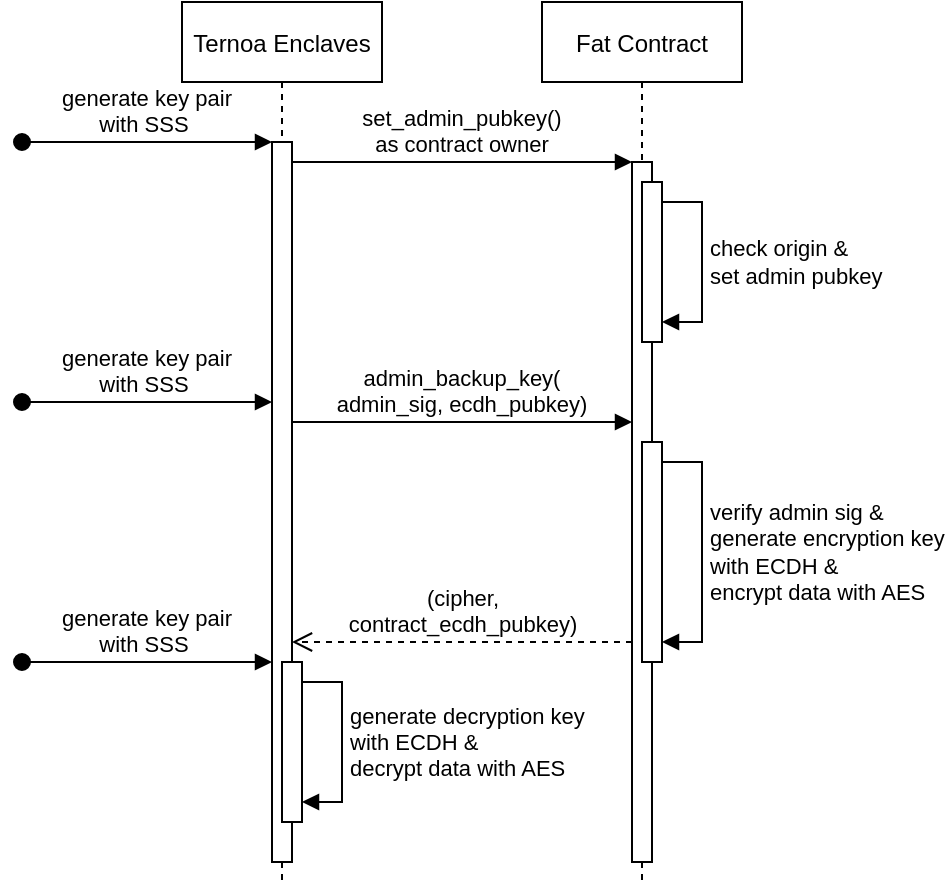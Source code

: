 <mxfile version="19.0.0" type="github">
  <diagram id="kgpKYQtTHZ0yAKxKKP6v" name="Page-1">
    <mxGraphModel dx="786" dy="363" grid="1" gridSize="10" guides="1" tooltips="1" connect="1" arrows="1" fold="1" page="1" pageScale="1" pageWidth="850" pageHeight="1100" math="0" shadow="0">
      <root>
        <mxCell id="0" />
        <mxCell id="1" parent="0" />
        <mxCell id="3nuBFxr9cyL0pnOWT2aG-1" value="Ternoa Enclaves" style="shape=umlLifeline;perimeter=lifelinePerimeter;container=1;collapsible=0;recursiveResize=0;rounded=0;shadow=0;strokeWidth=1;" parent="1" vertex="1">
          <mxGeometry x="120" y="80" width="100" height="440" as="geometry" />
        </mxCell>
        <mxCell id="3nuBFxr9cyL0pnOWT2aG-2" value="" style="points=[];perimeter=orthogonalPerimeter;rounded=0;shadow=0;strokeWidth=1;" parent="3nuBFxr9cyL0pnOWT2aG-1" vertex="1">
          <mxGeometry x="45" y="70" width="10" height="360" as="geometry" />
        </mxCell>
        <mxCell id="3nuBFxr9cyL0pnOWT2aG-3" value="generate key pair&#xa;with SSS " style="verticalAlign=bottom;startArrow=oval;endArrow=block;startSize=8;shadow=0;strokeWidth=1;" parent="3nuBFxr9cyL0pnOWT2aG-1" target="3nuBFxr9cyL0pnOWT2aG-2" edge="1">
          <mxGeometry relative="1" as="geometry">
            <mxPoint x="-80" y="70" as="sourcePoint" />
          </mxGeometry>
        </mxCell>
        <mxCell id="t0Ze-QqLi1YP06bH1r3b-11" value="generate key pair&#xa;with SSS " style="verticalAlign=bottom;startArrow=oval;endArrow=block;startSize=8;shadow=0;strokeWidth=1;" edge="1" parent="3nuBFxr9cyL0pnOWT2aG-1">
          <mxGeometry relative="1" as="geometry">
            <mxPoint x="-80" y="330" as="sourcePoint" />
            <mxPoint x="45" y="330" as="targetPoint" />
          </mxGeometry>
        </mxCell>
        <mxCell id="t0Ze-QqLi1YP06bH1r3b-12" value="" style="points=[];perimeter=orthogonalPerimeter;rounded=0;shadow=0;strokeWidth=1;" vertex="1" parent="3nuBFxr9cyL0pnOWT2aG-1">
          <mxGeometry x="50" y="330" width="10" height="80" as="geometry" />
        </mxCell>
        <mxCell id="t0Ze-QqLi1YP06bH1r3b-13" value="generate decryption key &lt;br&gt;with ECDH &amp;amp;&lt;br&gt;decrypt data with AES" style="edgeStyle=orthogonalEdgeStyle;html=1;align=left;spacingLeft=2;endArrow=block;rounded=0;" edge="1" parent="3nuBFxr9cyL0pnOWT2aG-1" source="t0Ze-QqLi1YP06bH1r3b-12" target="t0Ze-QqLi1YP06bH1r3b-12">
          <mxGeometry relative="1" as="geometry">
            <mxPoint x="80" y="350" as="sourcePoint" />
            <Array as="points">
              <mxPoint x="80" y="340" />
              <mxPoint x="80" y="400" />
            </Array>
            <mxPoint x="80" y="440" as="targetPoint" />
          </mxGeometry>
        </mxCell>
        <mxCell id="3nuBFxr9cyL0pnOWT2aG-5" value="Fat Contract" style="shape=umlLifeline;perimeter=lifelinePerimeter;container=1;collapsible=0;recursiveResize=0;rounded=0;shadow=0;strokeWidth=1;" parent="1" vertex="1">
          <mxGeometry x="300" y="80" width="100" height="440" as="geometry" />
        </mxCell>
        <mxCell id="3nuBFxr9cyL0pnOWT2aG-6" value="" style="points=[];perimeter=orthogonalPerimeter;rounded=0;shadow=0;strokeWidth=1;" parent="3nuBFxr9cyL0pnOWT2aG-5" vertex="1">
          <mxGeometry x="45" y="80" width="10" height="350" as="geometry" />
        </mxCell>
        <mxCell id="3nuBFxr9cyL0pnOWT2aG-4" value="" style="points=[];perimeter=orthogonalPerimeter;rounded=0;shadow=0;strokeWidth=1;" parent="3nuBFxr9cyL0pnOWT2aG-5" vertex="1">
          <mxGeometry x="50" y="90" width="10" height="80" as="geometry" />
        </mxCell>
        <mxCell id="t0Ze-QqLi1YP06bH1r3b-5" value="check origin &amp;amp;&lt;br&gt;set admin pubkey" style="edgeStyle=orthogonalEdgeStyle;html=1;align=left;spacingLeft=2;endArrow=block;rounded=0;" edge="1" target="3nuBFxr9cyL0pnOWT2aG-4" parent="3nuBFxr9cyL0pnOWT2aG-5" source="3nuBFxr9cyL0pnOWT2aG-4">
          <mxGeometry relative="1" as="geometry">
            <mxPoint x="190" y="190" as="sourcePoint" />
            <Array as="points">
              <mxPoint x="80" y="100" />
              <mxPoint x="80" y="160" />
            </Array>
          </mxGeometry>
        </mxCell>
        <mxCell id="t0Ze-QqLi1YP06bH1r3b-8" value="" style="points=[];perimeter=orthogonalPerimeter;rounded=0;shadow=0;strokeWidth=1;" vertex="1" parent="3nuBFxr9cyL0pnOWT2aG-5">
          <mxGeometry x="50" y="220" width="10" height="110" as="geometry" />
        </mxCell>
        <mxCell id="t0Ze-QqLi1YP06bH1r3b-9" value="verify admin sig &amp;amp;&lt;br&gt;generate encryption key &lt;br&gt;with ECDH &amp;amp;&lt;br&gt;encrypt data with AES" style="edgeStyle=orthogonalEdgeStyle;html=1;align=left;spacingLeft=2;endArrow=block;rounded=0;" edge="1" parent="3nuBFxr9cyL0pnOWT2aG-5" source="t0Ze-QqLi1YP06bH1r3b-8" target="t0Ze-QqLi1YP06bH1r3b-8">
          <mxGeometry relative="1" as="geometry">
            <mxPoint x="115" y="240" as="sourcePoint" />
            <Array as="points">
              <mxPoint x="80" y="230" />
              <mxPoint x="80" y="320" />
            </Array>
            <mxPoint x="115" y="300" as="targetPoint" />
          </mxGeometry>
        </mxCell>
        <mxCell id="3nuBFxr9cyL0pnOWT2aG-8" value="set_admin_pubkey()&#xa;as contract owner" style="verticalAlign=bottom;endArrow=block;entryX=0;entryY=0;shadow=0;strokeWidth=1;" parent="1" source="3nuBFxr9cyL0pnOWT2aG-2" target="3nuBFxr9cyL0pnOWT2aG-6" edge="1">
          <mxGeometry relative="1" as="geometry">
            <mxPoint x="275" y="160" as="sourcePoint" />
          </mxGeometry>
        </mxCell>
        <mxCell id="t0Ze-QqLi1YP06bH1r3b-6" value="generate key pair&#xa;with SSS " style="verticalAlign=bottom;startArrow=oval;endArrow=block;startSize=8;shadow=0;strokeWidth=1;" edge="1" parent="1">
          <mxGeometry relative="1" as="geometry">
            <mxPoint x="40" y="280" as="sourcePoint" />
            <mxPoint x="165" y="280" as="targetPoint" />
          </mxGeometry>
        </mxCell>
        <mxCell id="t0Ze-QqLi1YP06bH1r3b-7" value="admin_backup_key(&#xa;admin_sig, ecdh_pubkey)" style="verticalAlign=bottom;endArrow=block;shadow=0;strokeWidth=1;" edge="1" parent="1" source="3nuBFxr9cyL0pnOWT2aG-2" target="3nuBFxr9cyL0pnOWT2aG-6">
          <mxGeometry relative="1" as="geometry">
            <mxPoint x="180" y="290" as="sourcePoint" />
            <mxPoint x="350" y="290" as="targetPoint" />
            <Array as="points">
              <mxPoint x="220" y="290" />
            </Array>
          </mxGeometry>
        </mxCell>
        <mxCell id="t0Ze-QqLi1YP06bH1r3b-10" value="(cipher,&lt;br&gt;contract_ecdh_pubkey)" style="html=1;verticalAlign=bottom;endArrow=open;dashed=1;endSize=8;rounded=0;" edge="1" parent="1" source="3nuBFxr9cyL0pnOWT2aG-6" target="3nuBFxr9cyL0pnOWT2aG-2">
          <mxGeometry relative="1" as="geometry">
            <mxPoint x="300" y="400" as="sourcePoint" />
            <mxPoint x="220" y="400" as="targetPoint" />
            <Array as="points">
              <mxPoint x="240" y="400" />
            </Array>
          </mxGeometry>
        </mxCell>
      </root>
    </mxGraphModel>
  </diagram>
</mxfile>
